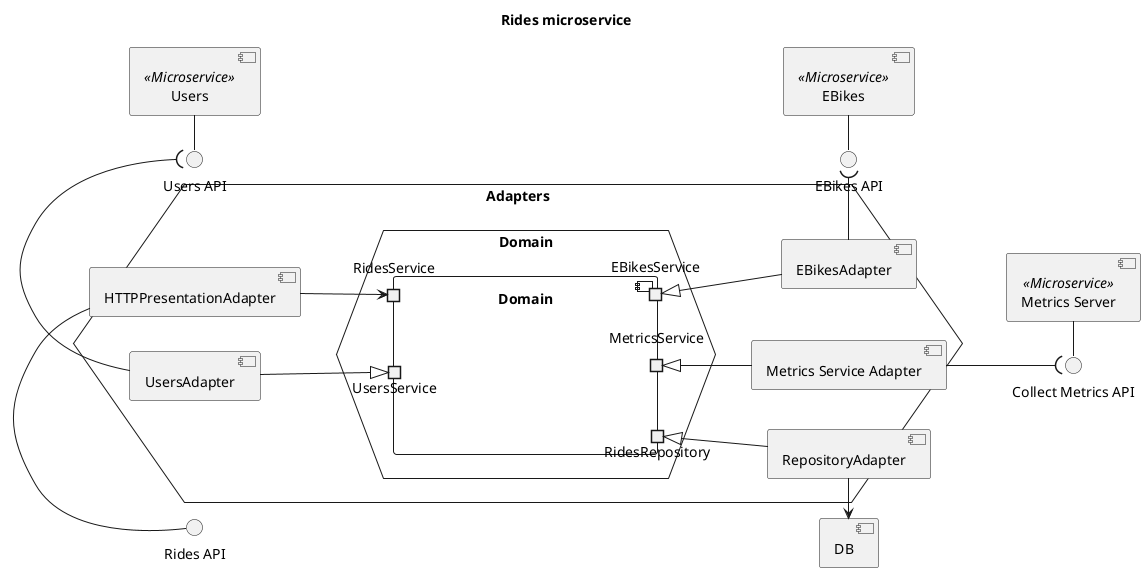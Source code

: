 @startuml rides-components

title "Rides microservice"

left to right direction

component "DB"
interface "Rides API" as RidesAPI
interface "EBikes API" as EBikesAPI
interface "Users API" as UsersAPI
interface "Collect Metrics API" as CollectMetricsAPI

hexagon Adapters {
    hexagon Domain as DomainHex {
        component Domain {
            'ports in or out are just used for layout purposes and do not have any semantic'
            portin UsersService
            portin RidesService
            portout "RidesRepository" as Repo
            portout MetricsService
            portout EBikesService
        }
    }

    component "RepositoryAdapter" as RepoAdapter
    RepoAdapter -l-> DB
    RepoAdapter -u-|> Repo

    component "Metrics Service Adapter" as MetricsAdapter
    MetricsAdapter -u-|> MetricsService
    MetricsAdapter --( CollectMetricsAPI

    component EBikesAdapter
    EBikesAdapter -r-( EBikesAPI
    EBikesAdapter -u-|> EBikesService

    component "HTTPPresentationAdapter" as HTTPAdapter
    HTTPAdapter -l-() RidesAPI
    HTTPAdapter -d-> RidesService

    component UsersAdapter
    UsersAdapter -r-( UsersAPI
    UsersAdapter -d-|> UsersService
}

component "EBikes" as EBikes <<Microservice>>
EBikes -r-() EBikesAPI

component "Users" as Users <<Microservice>>
Users -r-() UsersAPI

component "Metrics Server" as MetricsServer <<Microservice>>
MetricsServer -r-() CollectMetricsAPI

@enduml
